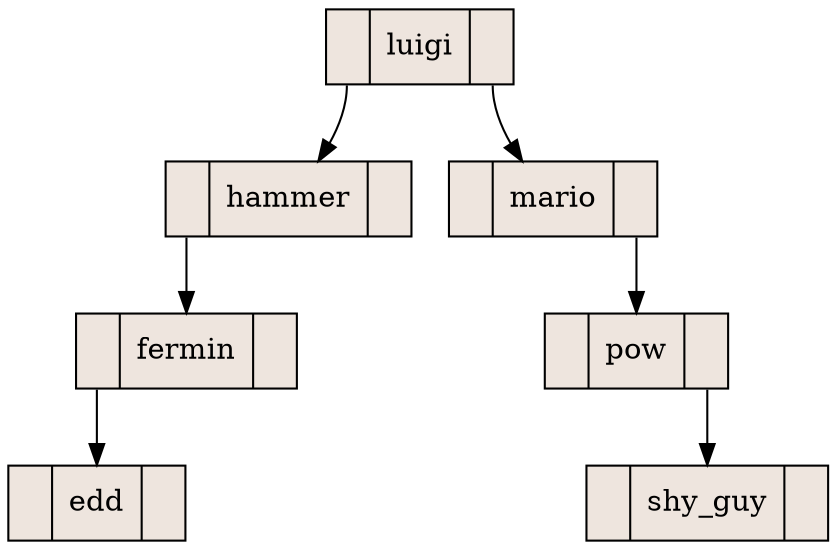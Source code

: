 digraph grafica{ 
node [shape = record, style = filled, splines= line, location = none, fillcolor = seashell2]; 
luigi [ label = "<iz>|luigi|<der>"] 

luigi:iz -> hammer
hammer [ label = "<iz>|hammer|<der>"] 

hammer:iz -> fermin
fermin [ label = "<iz>|fermin|<der>"] 

fermin:iz -> edd
edd [ label = "<iz>|edd|<der>"] 

luigi:der -> mario
mario [ label = "<iz>|mario|<der>"] 

mario:der -> pow
pow [ label = "<iz>|pow|<der>"] 

pow:der -> shy_guy
shy_guy [ label = "<iz>|shy_guy|<der>"] 


}
